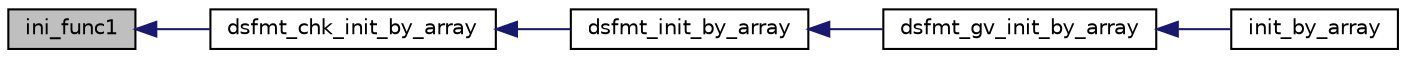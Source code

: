 digraph "ini_func1"
{
 // INTERACTIVE_SVG=YES
  edge [fontname="Helvetica",fontsize="10",labelfontname="Helvetica",labelfontsize="10"];
  node [fontname="Helvetica",fontsize="10",shape=record];
  rankdir="LR";
  Node1 [label="ini_func1",height=0.2,width=0.4,color="black", fillcolor="grey75", style="filled", fontcolor="black"];
  Node1 -> Node2 [dir="back",color="midnightblue",fontsize="10",style="solid",fontname="Helvetica"];
  Node2 [label="dsfmt_chk_init_by_array",height=0.2,width=0.4,color="black", fillcolor="white", style="filled",URL="$d_s_f_m_t_8h.html#a91cef405a85910d4e56b4a1d10fb89f1"];
  Node2 -> Node3 [dir="back",color="midnightblue",fontsize="10",style="solid",fontname="Helvetica"];
  Node3 [label="dsfmt_init_by_array",height=0.2,width=0.4,color="black", fillcolor="white", style="filled",URL="$d_s_f_m_t_8h.html#aa54b7fee7995bb6fc4e6a0f436b84b43"];
  Node3 -> Node4 [dir="back",color="midnightblue",fontsize="10",style="solid",fontname="Helvetica"];
  Node4 [label="dsfmt_gv_init_by_array",height=0.2,width=0.4,color="black", fillcolor="white", style="filled",URL="$d_s_f_m_t_8h.html#aed8c0aab532874c09c43144a5a054191"];
  Node4 -> Node5 [dir="back",color="midnightblue",fontsize="10",style="solid",fontname="Helvetica"];
  Node5 [label="init_by_array",height=0.2,width=0.4,color="black", fillcolor="white", style="filled",URL="$d_s_f_m_t_8h.html#a46947b547a4f7d7758a682298f7ec0ce"];
}
